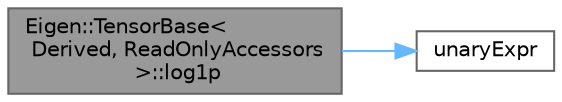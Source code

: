 digraph "Eigen::TensorBase&lt; Derived, ReadOnlyAccessors &gt;::log1p"
{
 // LATEX_PDF_SIZE
  bgcolor="transparent";
  edge [fontname=Helvetica,fontsize=10,labelfontname=Helvetica,labelfontsize=10];
  node [fontname=Helvetica,fontsize=10,shape=box,height=0.2,width=0.4];
  rankdir="LR";
  Node1 [id="Node000001",label="Eigen::TensorBase\<\l Derived, ReadOnlyAccessors\l \>::log1p",height=0.2,width=0.4,color="gray40", fillcolor="grey60", style="filled", fontcolor="black",tooltip=" "];
  Node1 -> Node2 [id="edge2_Node000001_Node000002",color="steelblue1",style="solid",tooltip=" "];
  Node2 [id="Node000002",label="unaryExpr",height=0.2,width=0.4,color="grey40", fillcolor="white", style="filled",URL="$_common_cwise_unary_ops_8h.html#a199fb4b2466f16b5e526b541c762b9f4",tooltip="Apply a unary operator coefficient-wise"];
}

